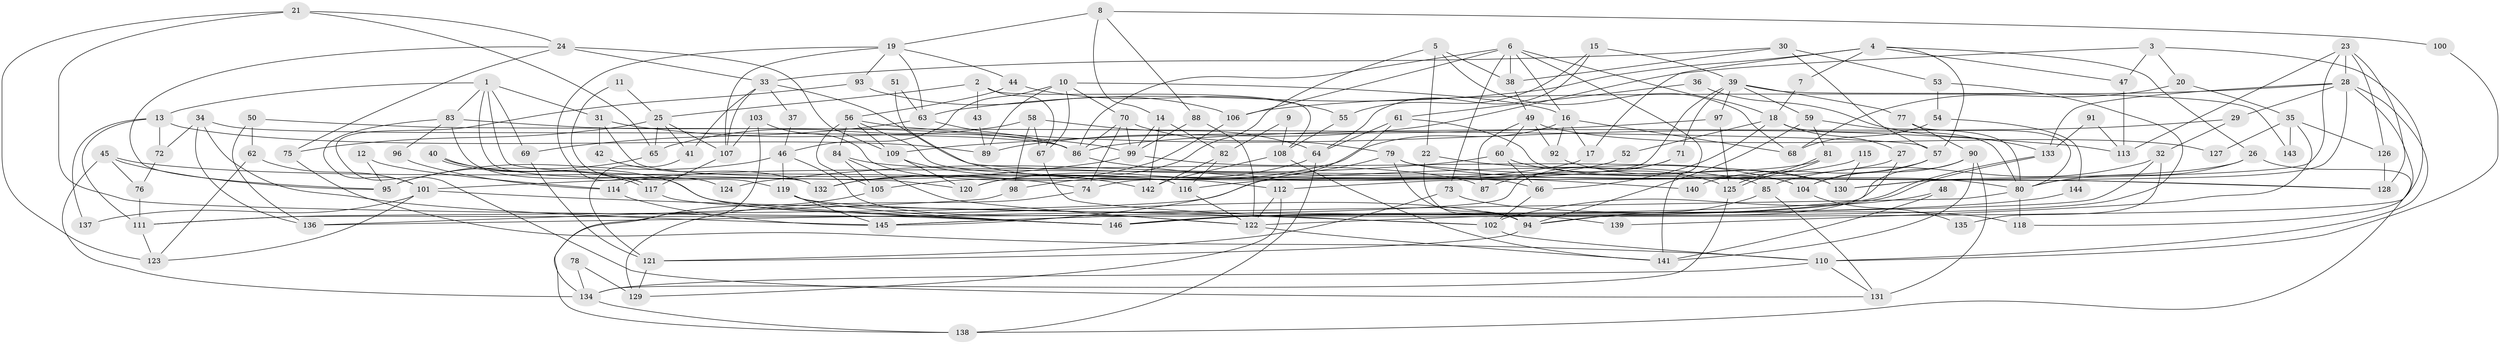 // coarse degree distribution, {9: 0.05, 4: 0.14, 6: 0.13, 5: 0.18, 11: 0.02, 2: 0.15, 3: 0.21, 7: 0.02, 8: 0.06, 10: 0.04}
// Generated by graph-tools (version 1.1) at 2025/23/03/03/25 07:23:55]
// undirected, 146 vertices, 292 edges
graph export_dot {
graph [start="1"]
  node [color=gray90,style=filled];
  1;
  2;
  3;
  4;
  5;
  6;
  7;
  8;
  9;
  10;
  11;
  12;
  13;
  14;
  15;
  16;
  17;
  18;
  19;
  20;
  21;
  22;
  23;
  24;
  25;
  26;
  27;
  28;
  29;
  30;
  31;
  32;
  33;
  34;
  35;
  36;
  37;
  38;
  39;
  40;
  41;
  42;
  43;
  44;
  45;
  46;
  47;
  48;
  49;
  50;
  51;
  52;
  53;
  54;
  55;
  56;
  57;
  58;
  59;
  60;
  61;
  62;
  63;
  64;
  65;
  66;
  67;
  68;
  69;
  70;
  71;
  72;
  73;
  74;
  75;
  76;
  77;
  78;
  79;
  80;
  81;
  82;
  83;
  84;
  85;
  86;
  87;
  88;
  89;
  90;
  91;
  92;
  93;
  94;
  95;
  96;
  97;
  98;
  99;
  100;
  101;
  102;
  103;
  104;
  105;
  106;
  107;
  108;
  109;
  110;
  111;
  112;
  113;
  114;
  115;
  116;
  117;
  118;
  119;
  120;
  121;
  122;
  123;
  124;
  125;
  126;
  127;
  128;
  129;
  130;
  131;
  132;
  133;
  134;
  135;
  136;
  137;
  138;
  139;
  140;
  141;
  142;
  143;
  144;
  145;
  146;
  1 -- 69;
  1 -- 83;
  1 -- 13;
  1 -- 31;
  1 -- 120;
  1 -- 132;
  2 -- 67;
  2 -- 25;
  2 -- 43;
  2 -- 108;
  3 -- 146;
  3 -- 89;
  3 -- 20;
  3 -- 47;
  4 -- 17;
  4 -- 63;
  4 -- 7;
  4 -- 26;
  4 -- 47;
  4 -- 57;
  5 -- 120;
  5 -- 38;
  5 -- 22;
  5 -- 68;
  6 -- 141;
  6 -- 16;
  6 -- 18;
  6 -- 38;
  6 -- 73;
  6 -- 86;
  6 -- 106;
  7 -- 18;
  8 -- 88;
  8 -- 19;
  8 -- 14;
  8 -- 100;
  9 -- 108;
  9 -- 82;
  10 -- 46;
  10 -- 70;
  10 -- 16;
  10 -- 67;
  10 -- 89;
  11 -- 119;
  11 -- 25;
  12 -- 95;
  12 -- 114;
  13 -- 111;
  13 -- 72;
  13 -- 89;
  13 -- 137;
  14 -- 99;
  14 -- 82;
  14 -- 142;
  15 -- 39;
  15 -- 55;
  15 -- 64;
  16 -- 92;
  16 -- 17;
  16 -- 68;
  16 -- 120;
  17 -- 105;
  18 -- 66;
  18 -- 27;
  18 -- 52;
  18 -- 80;
  19 -- 107;
  19 -- 146;
  19 -- 44;
  19 -- 63;
  19 -- 93;
  20 -- 68;
  20 -- 35;
  21 -- 146;
  21 -- 24;
  21 -- 65;
  21 -- 123;
  22 -- 104;
  22 -- 94;
  23 -- 28;
  23 -- 128;
  23 -- 113;
  23 -- 126;
  23 -- 130;
  24 -- 109;
  24 -- 33;
  24 -- 75;
  24 -- 95;
  25 -- 75;
  25 -- 107;
  25 -- 41;
  25 -- 65;
  26 -- 80;
  26 -- 130;
  26 -- 138;
  27 -- 112;
  27 -- 94;
  28 -- 80;
  28 -- 118;
  28 -- 29;
  28 -- 106;
  28 -- 110;
  28 -- 133;
  29 -- 32;
  29 -- 86;
  30 -- 57;
  30 -- 38;
  30 -- 33;
  30 -- 53;
  31 -- 99;
  31 -- 42;
  31 -- 116;
  32 -- 145;
  32 -- 85;
  32 -- 135;
  33 -- 107;
  33 -- 37;
  33 -- 41;
  33 -- 128;
  34 -- 86;
  34 -- 136;
  34 -- 72;
  34 -- 145;
  35 -- 126;
  35 -- 127;
  35 -- 139;
  35 -- 143;
  36 -- 61;
  36 -- 133;
  37 -- 46;
  38 -- 49;
  39 -- 59;
  39 -- 77;
  39 -- 71;
  39 -- 74;
  39 -- 97;
  39 -- 143;
  40 -- 94;
  40 -- 117;
  40 -- 117;
  41 -- 121;
  42 -- 132;
  43 -- 89;
  44 -- 56;
  44 -- 55;
  45 -- 74;
  45 -- 95;
  45 -- 76;
  45 -- 134;
  46 -- 122;
  46 -- 95;
  46 -- 119;
  47 -- 113;
  48 -- 141;
  48 -- 102;
  49 -- 60;
  49 -- 87;
  49 -- 92;
  49 -- 127;
  50 -- 136;
  50 -- 62;
  50 -- 57;
  51 -- 63;
  51 -- 85;
  52 -- 132;
  53 -- 122;
  53 -- 54;
  54 -- 68;
  54 -- 144;
  55 -- 108;
  56 -- 113;
  56 -- 105;
  56 -- 66;
  56 -- 84;
  56 -- 109;
  57 -- 104;
  57 -- 140;
  58 -- 64;
  58 -- 65;
  58 -- 67;
  58 -- 98;
  59 -- 80;
  59 -- 94;
  59 -- 81;
  60 -- 66;
  60 -- 125;
  60 -- 124;
  61 -- 64;
  61 -- 104;
  61 -- 145;
  62 -- 101;
  62 -- 123;
  63 -- 86;
  63 -- 69;
  64 -- 138;
  64 -- 98;
  65 -- 95;
  66 -- 102;
  67 -- 102;
  69 -- 121;
  70 -- 99;
  70 -- 86;
  70 -- 74;
  70 -- 79;
  71 -- 111;
  71 -- 87;
  72 -- 76;
  73 -- 121;
  73 -- 118;
  74 -- 129;
  75 -- 110;
  76 -- 111;
  77 -- 80;
  77 -- 90;
  78 -- 129;
  78 -- 134;
  79 -- 94;
  79 -- 80;
  79 -- 111;
  79 -- 128;
  80 -- 118;
  80 -- 136;
  81 -- 125;
  81 -- 125;
  81 -- 114;
  82 -- 142;
  82 -- 116;
  83 -- 86;
  83 -- 101;
  83 -- 96;
  83 -- 124;
  84 -- 122;
  84 -- 87;
  84 -- 105;
  85 -- 131;
  85 -- 94;
  86 -- 140;
  88 -- 99;
  88 -- 122;
  90 -- 131;
  90 -- 145;
  90 -- 104;
  90 -- 141;
  91 -- 133;
  91 -- 113;
  92 -- 130;
  93 -- 106;
  93 -- 131;
  94 -- 121;
  96 -- 114;
  97 -- 109;
  97 -- 125;
  98 -- 136;
  99 -- 101;
  99 -- 130;
  100 -- 110;
  101 -- 102;
  101 -- 123;
  101 -- 137;
  102 -- 110;
  103 -- 112;
  103 -- 134;
  103 -- 107;
  104 -- 135;
  105 -- 138;
  106 -- 132;
  107 -- 117;
  108 -- 142;
  108 -- 141;
  109 -- 120;
  109 -- 142;
  110 -- 134;
  110 -- 131;
  111 -- 123;
  112 -- 129;
  112 -- 122;
  114 -- 145;
  115 -- 116;
  115 -- 130;
  116 -- 122;
  117 -- 146;
  119 -- 145;
  119 -- 139;
  119 -- 146;
  121 -- 129;
  122 -- 141;
  125 -- 134;
  126 -- 128;
  133 -- 146;
  133 -- 146;
  134 -- 138;
  144 -- 146;
}
